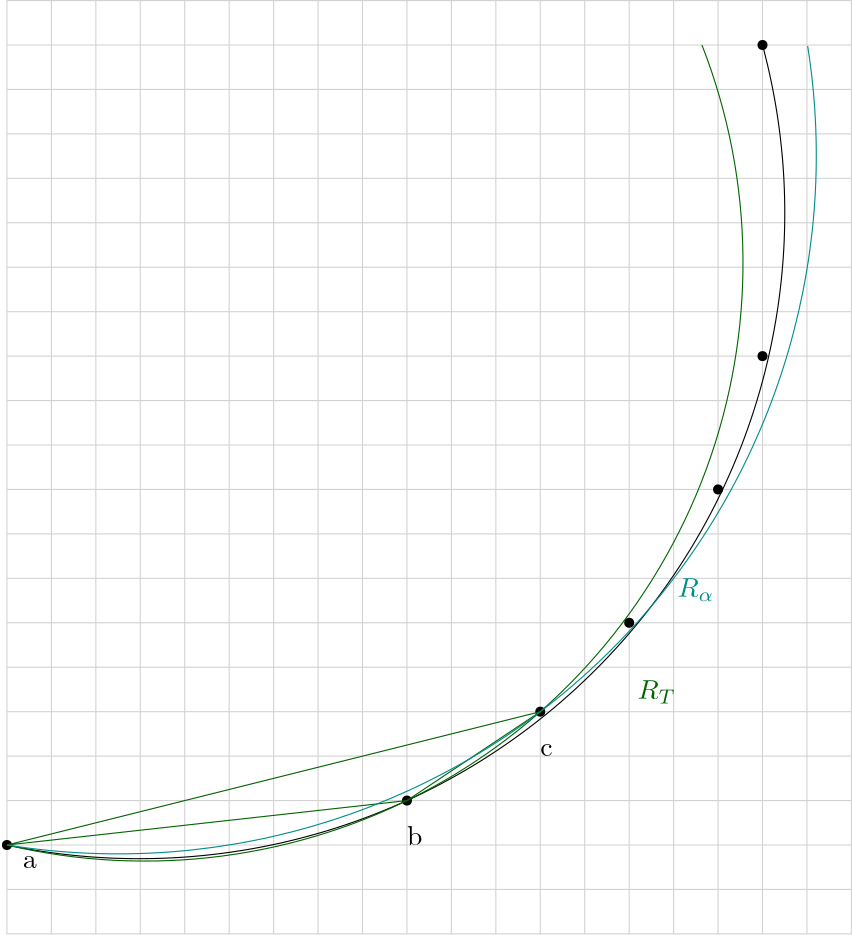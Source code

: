 <?xml version="1.0"?>
<!DOCTYPE ipe SYSTEM "ipe.dtd">
<ipe version="70005" creator="Ipe 7.1.1">
<info created="D:20130605104915" modified="D:20130605130538"/>
<ipestyle name="basic">
<symbol name="arrow/arc(spx)">
<path stroke="sym-stroke" fill="sym-stroke" pen="sym-pen">
0 0 m
-1 0.333 l
-1 -0.333 l
h
</path>
</symbol>
<symbol name="arrow/farc(spx)">
<path stroke="sym-stroke" fill="white" pen="sym-pen">
0 0 m
-1 0.333 l
-1 -0.333 l
h
</path>
</symbol>
<symbol name="mark/circle(sx)" transformations="translations">
<path fill="sym-stroke">
0.6 0 0 0.6 0 0 e
0.4 0 0 0.4 0 0 e
</path>
</symbol>
<symbol name="mark/disk(sx)" transformations="translations">
<path fill="sym-stroke">
0.6 0 0 0.6 0 0 e
</path>
</symbol>
<symbol name="mark/fdisk(sfx)" transformations="translations">
<group>
<path fill="sym-fill">
0.5 0 0 0.5 0 0 e
</path>
<path fill="sym-stroke" fillrule="eofill">
0.6 0 0 0.6 0 0 e
0.4 0 0 0.4 0 0 e
</path>
</group>
</symbol>
<symbol name="mark/box(sx)" transformations="translations">
<path fill="sym-stroke" fillrule="eofill">
-0.6 -0.6 m
0.6 -0.6 l
0.6 0.6 l
-0.6 0.6 l
h
-0.4 -0.4 m
0.4 -0.4 l
0.4 0.4 l
-0.4 0.4 l
h
</path>
</symbol>
<symbol name="mark/square(sx)" transformations="translations">
<path fill="sym-stroke">
-0.6 -0.6 m
0.6 -0.6 l
0.6 0.6 l
-0.6 0.6 l
h
</path>
</symbol>
<symbol name="mark/fsquare(sfx)" transformations="translations">
<group>
<path fill="sym-fill">
-0.5 -0.5 m
0.5 -0.5 l
0.5 0.5 l
-0.5 0.5 l
h
</path>
<path fill="sym-stroke" fillrule="eofill">
-0.6 -0.6 m
0.6 -0.6 l
0.6 0.6 l
-0.6 0.6 l
h
-0.4 -0.4 m
0.4 -0.4 l
0.4 0.4 l
-0.4 0.4 l
h
</path>
</group>
</symbol>
<symbol name="mark/cross(sx)" transformations="translations">
<group>
<path fill="sym-stroke">
-0.43 -0.57 m
0.57 0.43 l
0.43 0.57 l
-0.57 -0.43 l
h
</path>
<path fill="sym-stroke">
-0.43 0.57 m
0.57 -0.43 l
0.43 -0.57 l
-0.57 0.43 l
h
</path>
</group>
</symbol>
<symbol name="arrow/fnormal(spx)">
<path stroke="sym-stroke" fill="white" pen="sym-pen">
0 0 m
-1 0.333 l
-1 -0.333 l
h
</path>
</symbol>
<symbol name="arrow/pointed(spx)">
<path stroke="sym-stroke" fill="sym-stroke" pen="sym-pen">
0 0 m
-1 0.333 l
-0.8 0 l
-1 -0.333 l
h
</path>
</symbol>
<symbol name="arrow/fpointed(spx)">
<path stroke="sym-stroke" fill="white" pen="sym-pen">
0 0 m
-1 0.333 l
-0.8 0 l
-1 -0.333 l
h
</path>
</symbol>
<symbol name="arrow/linear(spx)">
<path stroke="sym-stroke" pen="sym-pen">
-1 0.333 m
0 0 l
-1 -0.333 l
</path>
</symbol>
<symbol name="arrow/fdouble(spx)">
<path stroke="sym-stroke" fill="white" pen="sym-pen">
0 0 m
-1 0.333 l
-1 -0.333 l
h
-1 0 m
-2 0.333 l
-2 -0.333 l
h
</path>
</symbol>
<symbol name="arrow/double(spx)">
<path stroke="sym-stroke" fill="sym-stroke" pen="sym-pen">
0 0 m
-1 0.333 l
-1 -0.333 l
h
-1 0 m
-2 0.333 l
-2 -0.333 l
h
</path>
</symbol>
<pen name="heavier" value="0.8"/>
<pen name="fat" value="1.2"/>
<pen name="ultrafat" value="2"/>
<symbolsize name="large" value="5"/>
<symbolsize name="small" value="2"/>
<symbolsize name="tiny" value="1.1"/>
<arrowsize name="large" value="10"/>
<arrowsize name="small" value="5"/>
<arrowsize name="tiny" value="3"/>
<color name="red" value="1 0 0"/>
<color name="green" value="0 1 0"/>
<color name="blue" value="0 0 1"/>
<color name="yellow" value="1 1 0"/>
<color name="orange" value="1 0.647 0"/>
<color name="gold" value="1 0.843 0"/>
<color name="purple" value="0.627 0.125 0.941"/>
<color name="gray" value="0.745"/>
<color name="brown" value="0.647 0.165 0.165"/>
<color name="navy" value="0 0 0.502"/>
<color name="pink" value="1 0.753 0.796"/>
<color name="seagreen" value="0.18 0.545 0.341"/>
<color name="turquoise" value="0.251 0.878 0.816"/>
<color name="violet" value="0.933 0.51 0.933"/>
<color name="darkblue" value="0 0 0.545"/>
<color name="darkcyan" value="0 0.545 0.545"/>
<color name="darkgray" value="0.663"/>
<color name="darkgreen" value="0 0.392 0"/>
<color name="darkmagenta" value="0.545 0 0.545"/>
<color name="darkorange" value="1 0.549 0"/>
<color name="darkred" value="0.545 0 0"/>
<color name="lightblue" value="0.678 0.847 0.902"/>
<color name="lightcyan" value="0.878 1 1"/>
<color name="lightgray" value="0.827"/>
<color name="lightgreen" value="0.565 0.933 0.565"/>
<color name="lightyellow" value="1 1 0.878"/>
<dashstyle name="dashed" value="[4] 0"/>
<dashstyle name="dotted" value="[1 3] 0"/>
<dashstyle name="dash dotted" value="[4 2 1 2] 0"/>
<dashstyle name="dash dot dotted" value="[4 2 1 2 1 2] 0"/>
<textsize name="large" value="\large"/>
<textsize name="Large" value="\Large"/>
<textsize name="LARGE" value="\LARGE"/>
<textsize name="huge" value="\huge"/>
<textsize name="Huge" value="\Huge"/>
<textsize name="small" value="\small"/>
<textsize name="footnote" value="\footnotesize"/>
<textsize name="tiny" value="\tiny"/>
<textstyle name="center" begin="\begin{center}" end="\end{center}"/>
<textstyle name="itemize" begin="\begin{itemize}" end="\end{itemize}"/>
<textstyle name="item" begin="\begin{itemize}\item{}" end="\end{itemize}"/>
<gridsize name="4 pts" value="4"/>
<gridsize name="8 pts (~3 mm)" value="8"/>
<gridsize name="16 pts (~6 mm)" value="16"/>
<gridsize name="32 pts (~12 mm)" value="32"/>
<gridsize name="10 pts (~3.5 mm)" value="10"/>
<gridsize name="20 pts (~7 mm)" value="20"/>
<gridsize name="14 pts (~5 mm)" value="14"/>
<gridsize name="28 pts (~10 mm)" value="28"/>
<gridsize name="56 pts (~20 mm)" value="56"/>
<anglesize name="90 deg" value="90"/>
<anglesize name="60 deg" value="60"/>
<anglesize name="45 deg" value="45"/>
<anglesize name="30 deg" value="30"/>
<anglesize name="22.5 deg" value="22.5"/>
<tiling name="falling" angle="-60" step="4" width="1"/>
<tiling name="rising" angle="30" step="4" width="1"/>
</ipestyle>
<page>
<layer name="alpha"/>
<view layers="alpha" active="alpha"/>
<path layer="alpha" stroke="lightgray">
0 512 m
0 848 l
16 848 l
16 512 l
32 512 l
32 848 l
48 848 l
48 512 l
64 512 l
64 848 l
80 848 l
80 512 l
96 512 l
96 848 l
112 848 l
112 512 l
128 512 l
128 848 l
144 848 l
144 512 l
160 512 l
160 848 l
176 848 l
176 512 l
192 512 l
192 848 l
208 848 l
208 512 l
224 512 l
224 848 l
240 848 l
240 512 l
256 512 l
256 848 l
272 848 l
272 512 l
288 512 l
288 848 l
304 848 l
304 512 l
0 512 l
0 528 l
304 528 l
304 544 l
0 544 l
0 560 l
304 560 l
304 576 l
0 576 l
0 592 l
304 592 l
304 608 l
0 608 l
0 624 l
304 624 l
304 640 l
0 640 l
0 656 l
304 656 l
304 672 l
0 672 l
0 688 l
304 688 l
304 704 l
0 704 l
0 720 l
304 720 l
304 736 l
0 736 l
0 752 l
304 752 l
304 768 l
0 768 l
0 784 l
304 784 l
304 800 l
0 800 l
0 816 l
304 816 l
304 832 l
0 832 l
0 848 l
304 848 l
</path>
<path stroke="black">
0 544 m
232.406 0 0 232.406 47.6138 771.476 272 832 a
</path>
<use name="mark/disk(sx)" pos="0 544" size="normal" stroke="black"/>
<use name="mark/disk(sx)" pos="144 560" size="normal" stroke="black"/>
<use name="mark/disk(sx)" pos="192 592" size="normal" stroke="black"/>
<use name="mark/disk(sx)" pos="224 624" size="normal" stroke="black"/>
<use name="mark/disk(sx)" pos="256 672" size="normal" stroke="black"/>
<use name="mark/disk(sx)" pos="272 720" size="normal" stroke="black"/>
<use name="mark/disk(sx)" pos="272 832" size="normal" stroke="black"/>
<text matrix="1 0 0 1 -54.1648 -52.3441" transformations="translations" pos="281.134 648.814" stroke="darkgreen" type="label" width="13.841" height="6.812" depth="1.49" valign="baseline">$R_T$</text>
<text matrix="1 0 0 1 183.416 -71.917" transformations="translations" pos="57.9638 705.118" stroke="darkcyan" type="label" width="13.242" height="6.812" depth="1.49" valign="baseline">$R_{\alpha}$</text>
<text transformations="translations" pos="5.73375 535.676" stroke="black" type="label" width="4.981" height="4.289" depth="0" valign="baseline">a</text>
<path stroke="darkgreen">
0 544 m
144 560 l
192 592 l
0 544 l
</path>
<text transformations="translations" pos="144 544" stroke="black" type="label" valign="baseline">b</text>
<text transformations="translations" pos="192 576" stroke="black" type="label" valign="baseline">c</text>
<path stroke="darkgreen">
0 544 m
215.373 0 0 215.373 49.6042 753.583 250.195 831.998 a
</path>
<path stroke="darkcyan">
0 544 m
251.423 0 0 251.423 39.9425 792.23 288.257 831.645 a
</path>
</page>
</ipe>
